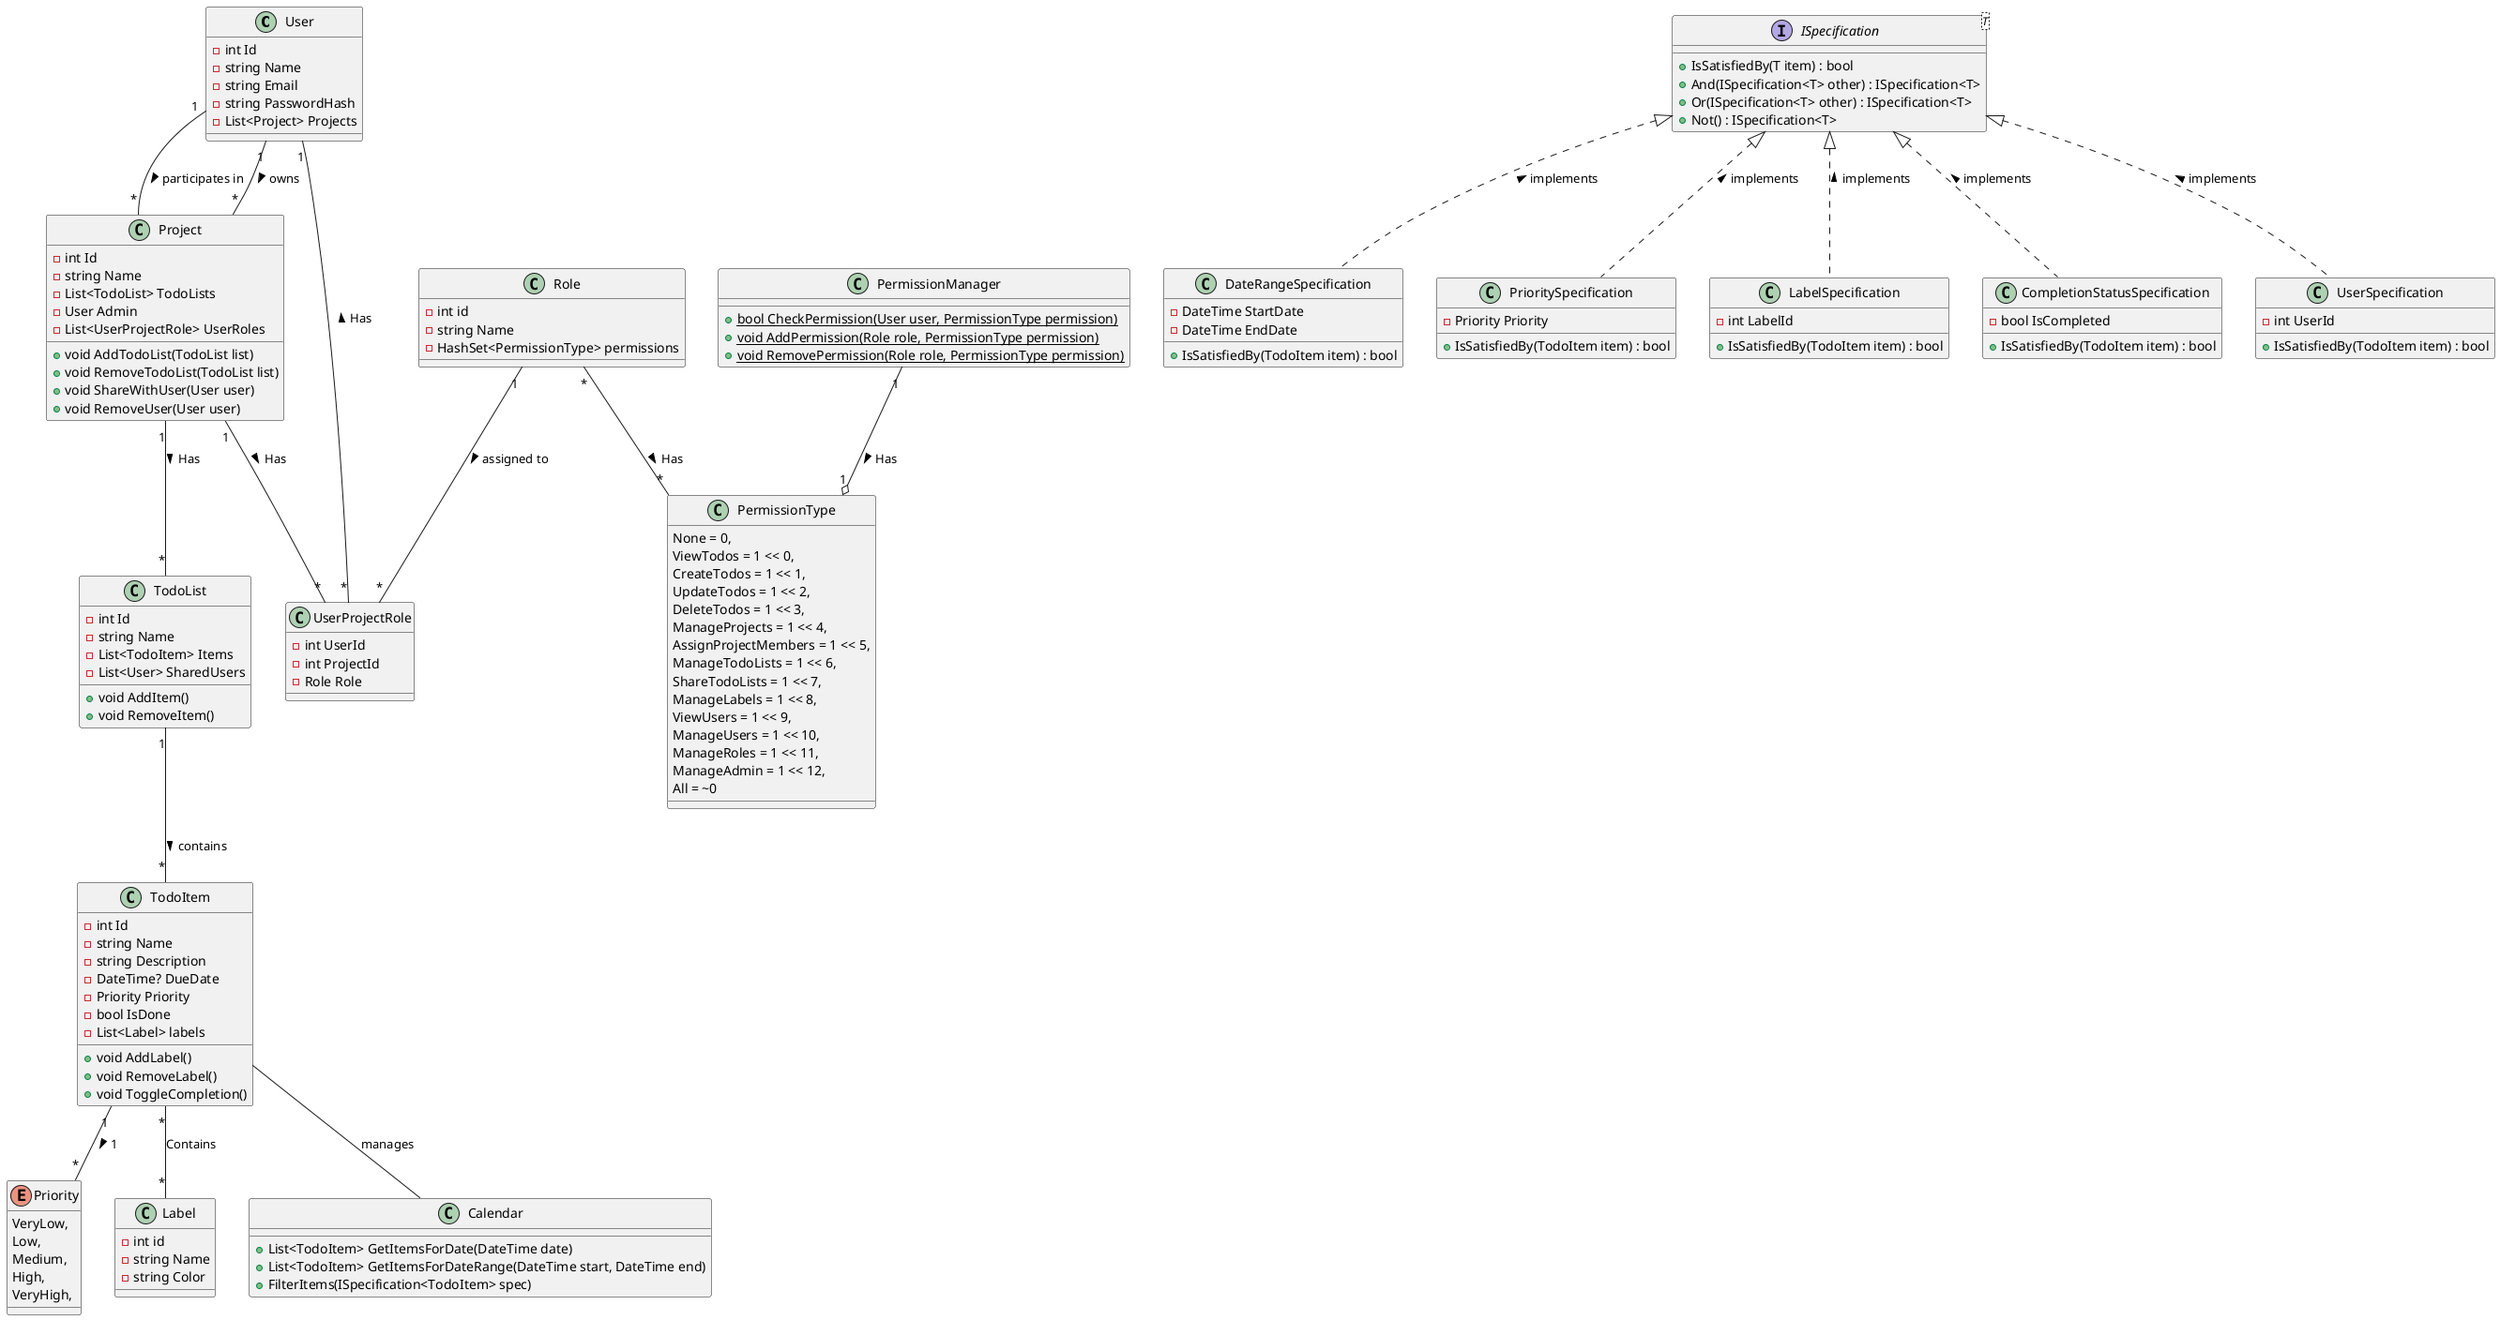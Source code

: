 @startuml
'https://plantuml.com/class-diagram


class User {
    -int Id
    -string Name
    -string Email
    -string PasswordHash
    -List<Project> Projects
}

class TodoList {
    -int Id
    -string Name
    -List<TodoItem> Items
    -List<User> SharedUsers
    +void AddItem()
    +void RemoveItem()
}

class TodoItem {
    -int Id
    -string Name
    -string Description
    -DateTime? DueDate
    -Priority Priority
    -bool IsDone
    -List<Label> labels
    +void AddLabel()
    +void RemoveLabel()
    +void ToggleCompletion()
}

class Project {
    -int Id
    -string Name
    -List<TodoList> TodoLists
    -User Admin
    -List<UserProjectRole> UserRoles
    +void AddTodoList(TodoList list)
    +void RemoveTodoList(TodoList list)
    +void ShareWithUser(User user)
    +void RemoveUser(User user)
}


enum Priority {
    VeryLow,
    Low,
    Medium,
    High,
    VeryHigh,
}

class Label {
    -int id
    -string Name
    -string Color
}


class Role {
    -int id
    -string Name
    -HashSet<PermissionType> permissions
}


class UserProjectRole {
    -int UserId
    -int ProjectId
    -Role Role
}

class Calendar {
    +List<TodoItem> GetItemsForDate(DateTime date)
    +List<TodoItem> GetItemsForDateRange(DateTime start, DateTime end)
    +FilterItems(ISpecification<TodoItem> spec)
}


User "1" -- "*" Project : participates in >
User "1" -- "*" Project : owns >
User "1" -- "*" UserProjectRole : Has <
TodoItem "*" -- "*" Label : Contains
TodoItem --  Calendar : manages
TodoItem "1" -- "*" Priority : 1 >
Role "*" -- "*" PermissionType : Has >
Role "1" -- "*" UserProjectRole : assigned to >
Project "1" -- "*" UserProjectRole : Has >


TodoList "1" -- "*" TodoItem : contains >
Project "1" -- "*" TodoList : Has >

interface ISpecification<T> {
    +IsSatisfiedBy(T item) : bool
    +And(ISpecification<T> other) : ISpecification<T>
    +Or(ISpecification<T> other) : ISpecification<T>
    +Not() : ISpecification<T>
}

class DateRangeSpecification {
    -DateTime StartDate
    -DateTime EndDate
    +IsSatisfiedBy(TodoItem item) : bool 
}

class PrioritySpecification {
    -Priority Priority
    +IsSatisfiedBy(TodoItem item) : bool 
}
class LabelSpecification {
    -int LabelId
    +IsSatisfiedBy(TodoItem item) : bool 
}
class CompletionStatusSpecification {
    -bool IsCompleted
    +IsSatisfiedBy(TodoItem item) : bool 
}

class UserSpecification {
    -int UserId
    +IsSatisfiedBy(TodoItem item) : bool 
}


ISpecification <|.. DateRangeSpecification: implements < 
ISpecification <|.. PrioritySpecification: implements <
ISpecification <|.. LabelSpecification: implements <
ISpecification <|.. CompletionStatusSpecification: implements <
ISpecification <|.. UserSpecification: implements <


class PermissionManager {
        {static} +bool CheckPermission(User user, PermissionType permission)
        {static} +void AddPermission(Role role, PermissionType permission)
        {static} +void RemovePermission(Role role, PermissionType permission)
}

class PermissionType {
None = 0,
        ViewTodos = 1 << 0,
        CreateTodos = 1 << 1,
        UpdateTodos = 1 << 2,
        DeleteTodos = 1 << 3,
        ManageProjects = 1 << 4,
        AssignProjectMembers = 1 << 5,
        ManageTodoLists = 1 << 6,
        ShareTodoLists = 1 << 7,
        ManageLabels = 1 << 8,
        ViewUsers = 1 << 9,
        ManageUsers = 1 << 10,
        ManageRoles = 1 << 11,
        ManageAdmin = 1 << 12,
        All = ~0
}

PermissionManager "1" --o "1" PermissionType : Has >


@enduml